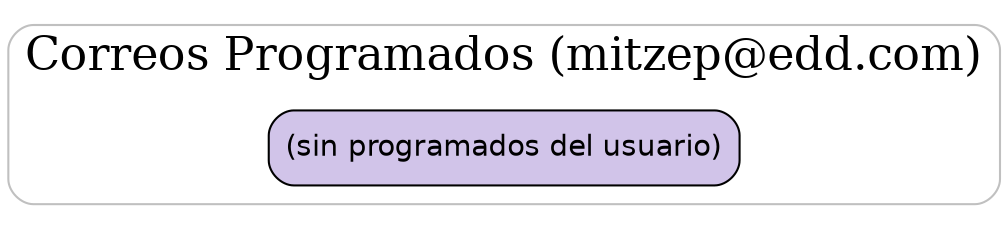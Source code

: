 digraph Programados {
  graph [splines=ortho, bgcolor="white"];
  rankdir=LR;
  node [shape=record, style="rounded,filled", fillcolor="#D1C4E9", fontname="Helvetica"];
  edge [arrowhead=vee];
  subgraph cluster_cola { label="Correos Programados (mitzep@edd.com)"; labelloc=top; fontsize=22; style="rounded"; color="#C0C0C0";
    empty [label="(sin programados del usuario)"];
  }
}
